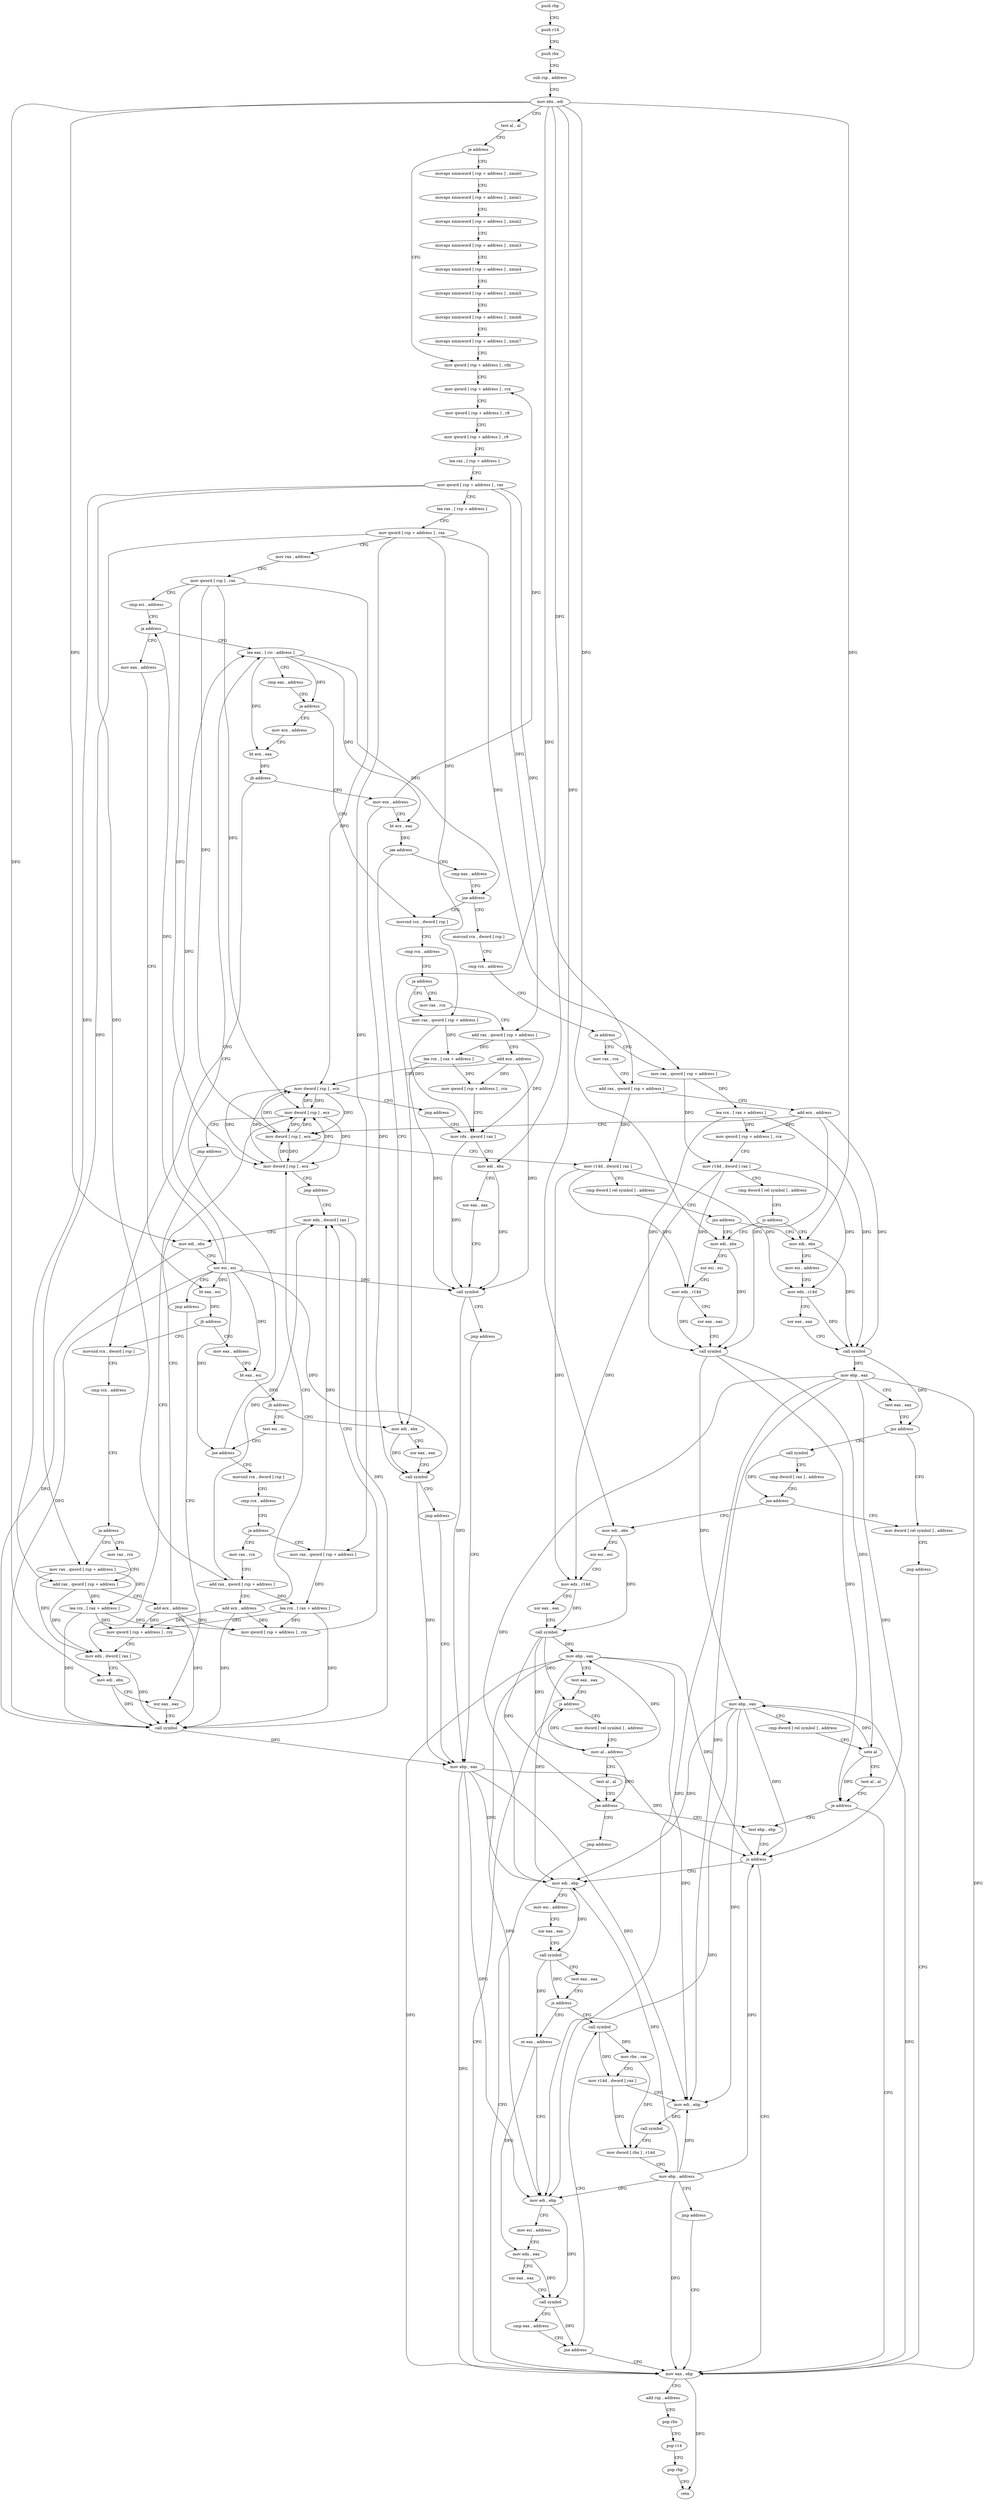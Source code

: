 digraph "func" {
"4268992" [label = "push rbp" ]
"4268993" [label = "push r14" ]
"4268995" [label = "push rbx" ]
"4268996" [label = "sub rsp , address" ]
"4269003" [label = "mov ebx , edi" ]
"4269005" [label = "test al , al" ]
"4269007" [label = "je address" ]
"4269064" [label = "mov qword [ rsp + address ] , rdx" ]
"4269009" [label = "movaps xmmword [ rsp + address ] , xmm0" ]
"4269069" [label = "mov qword [ rsp + address ] , rcx" ]
"4269074" [label = "mov qword [ rsp + address ] , r8" ]
"4269079" [label = "mov qword [ rsp + address ] , r9" ]
"4269084" [label = "lea rax , [ rsp + address ]" ]
"4269089" [label = "mov qword [ rsp + address ] , rax" ]
"4269094" [label = "lea rax , [ rsp + address ]" ]
"4269102" [label = "mov qword [ rsp + address ] , rax" ]
"4269107" [label = "mov rax , address" ]
"4269117" [label = "mov qword [ rsp ] , rax" ]
"4269121" [label = "cmp esi , address" ]
"4269124" [label = "ja address" ]
"4269183" [label = "lea eax , [ rsi - address ]" ]
"4269126" [label = "mov eax , address" ]
"4269014" [label = "movaps xmmword [ rsp + address ] , xmm1" ]
"4269019" [label = "movaps xmmword [ rsp + address ] , xmm2" ]
"4269024" [label = "movaps xmmword [ rsp + address ] , xmm3" ]
"4269032" [label = "movaps xmmword [ rsp + address ] , xmm4" ]
"4269040" [label = "movaps xmmword [ rsp + address ] , xmm5" ]
"4269048" [label = "movaps xmmword [ rsp + address ] , xmm6" ]
"4269056" [label = "movaps xmmword [ rsp + address ] , xmm7" ]
"4269189" [label = "cmp eax , address" ]
"4269192" [label = "ja address" ]
"4269460" [label = "movsxd rcx , dword [ rsp ]" ]
"4269198" [label = "mov ecx , address" ]
"4269131" [label = "bt eax , esi" ]
"4269134" [label = "jb address" ]
"4269229" [label = "movsxd rcx , dword [ rsp ]" ]
"4269136" [label = "mov eax , address" ]
"4269464" [label = "cmp rcx , address" ]
"4269468" [label = "ja address" ]
"4269645" [label = "mov rax , qword [ rsp + address ]" ]
"4269474" [label = "mov rax , rcx" ]
"4269203" [label = "bt ecx , eax" ]
"4269206" [label = "jb address" ]
"4269208" [label = "mov ecx , address" ]
"4269233" [label = "cmp rcx , address" ]
"4269237" [label = "ja address" ]
"4269255" [label = "mov rax , qword [ rsp + address ]" ]
"4269239" [label = "mov rax , rcx" ]
"4269141" [label = "bt eax , esi" ]
"4269144" [label = "jb address" ]
"4269218" [label = "mov edi , ebx" ]
"4269146" [label = "test esi , esi" ]
"4269650" [label = "lea rcx , [ rax + address ]" ]
"4269654" [label = "mov qword [ rsp + address ] , rcx" ]
"4269659" [label = "mov rdx , qword [ rax ]" ]
"4269477" [label = "add rax , qword [ rsp + address ]" ]
"4269482" [label = "add ecx , address" ]
"4269485" [label = "mov dword [ rsp ] , ecx" ]
"4269488" [label = "jmp address" ]
"4269213" [label = "bt ecx , eax" ]
"4269216" [label = "jae address" ]
"4269296" [label = "cmp eax , address" ]
"4269260" [label = "lea rcx , [ rax + address ]" ]
"4269264" [label = "mov qword [ rsp + address ] , rcx" ]
"4269269" [label = "mov edx , dword [ rax ]" ]
"4269242" [label = "add rax , qword [ rsp + address ]" ]
"4269247" [label = "add ecx , address" ]
"4269250" [label = "mov dword [ rsp ] , ecx" ]
"4269253" [label = "jmp address" ]
"4269220" [label = "xor eax , eax" ]
"4269222" [label = "call symbol" ]
"4269227" [label = "jmp address" ]
"4269280" [label = "mov ebp , eax" ]
"4269148" [label = "jne address" ]
"4269150" [label = "movsxd rcx , dword [ rsp ]" ]
"4269282" [label = "mov eax , ebp" ]
"4269662" [label = "mov edi , ebx" ]
"4269664" [label = "xor eax , eax" ]
"4269666" [label = "call symbol" ]
"4269671" [label = "jmp address" ]
"4269299" [label = "jne address" ]
"4269305" [label = "movsxd rcx , dword [ rsp ]" ]
"4269271" [label = "mov edi , ebx" ]
"4269273" [label = "xor eax , eax" ]
"4269154" [label = "cmp rcx , address" ]
"4269158" [label = "ja address" ]
"4269493" [label = "mov rax , qword [ rsp + address ]" ]
"4269164" [label = "mov rax , rcx" ]
"4269309" [label = "cmp rcx , address" ]
"4269313" [label = "ja address" ]
"4269518" [label = "mov rax , qword [ rsp + address ]" ]
"4269319" [label = "mov rax , rcx" ]
"4269498" [label = "lea rcx , [ rax + address ]" ]
"4269502" [label = "mov qword [ rsp + address ] , rcx" ]
"4269507" [label = "mov edx , dword [ rax ]" ]
"4269167" [label = "add rax , qword [ rsp + address ]" ]
"4269172" [label = "add ecx , address" ]
"4269175" [label = "mov dword [ rsp ] , ecx" ]
"4269178" [label = "jmp address" ]
"4269523" [label = "lea rcx , [ rax + address ]" ]
"4269527" [label = "mov qword [ rsp + address ] , rcx" ]
"4269532" [label = "mov r14d , dword [ rax ]" ]
"4269535" [label = "cmp dword [ rel symbol ] , address" ]
"4269542" [label = "js address" ]
"4269349" [label = "mov edi , ebx" ]
"4269548" [label = "mov edi , ebx" ]
"4269322" [label = "add rax , qword [ rsp + address ]" ]
"4269327" [label = "add ecx , address" ]
"4269330" [label = "mov dword [ rsp ] , ecx" ]
"4269333" [label = "mov r14d , dword [ rax ]" ]
"4269336" [label = "cmp dword [ rel symbol ] , address" ]
"4269343" [label = "jns address" ]
"4269275" [label = "call symbol" ]
"4269509" [label = "mov edi , ebx" ]
"4269511" [label = "xor esi , esi" ]
"4269513" [label = "jmp address" ]
"4269351" [label = "xor esi , esi" ]
"4269353" [label = "mov edx , r14d" ]
"4269356" [label = "xor eax , eax" ]
"4269358" [label = "call symbol" ]
"4269363" [label = "mov ebp , eax" ]
"4269365" [label = "cmp dword [ rel symbol ] , address" ]
"4269372" [label = "sete al" ]
"4269375" [label = "test al , al" ]
"4269377" [label = "je address" ]
"4269379" [label = "test ebp , ebp" ]
"4269550" [label = "mov esi , address" ]
"4269555" [label = "mov edx , r14d" ]
"4269558" [label = "xor eax , eax" ]
"4269560" [label = "call symbol" ]
"4269565" [label = "mov ebp , eax" ]
"4269567" [label = "test eax , eax" ]
"4269569" [label = "jns address" ]
"4269630" [label = "mov dword [ rel symbol ] , address" ]
"4269571" [label = "call symbol" ]
"4269284" [label = "add rsp , address" ]
"4269291" [label = "pop rbx" ]
"4269292" [label = "pop r14" ]
"4269294" [label = "pop rbp" ]
"4269295" [label = "retn" ]
"4269381" [label = "js address" ]
"4269383" [label = "mov edi , ebp" ]
"4269640" [label = "jmp address" ]
"4269576" [label = "cmp dword [ rax ] , address" ]
"4269579" [label = "jne address" ]
"4269581" [label = "mov edi , ebx" ]
"4269385" [label = "mov esi , address" ]
"4269390" [label = "xor eax , eax" ]
"4269392" [label = "call symbol" ]
"4269397" [label = "test eax , eax" ]
"4269399" [label = "js address" ]
"4269429" [label = "call symbol" ]
"4269401" [label = "or eax , address" ]
"4269583" [label = "xor esi , esi" ]
"4269585" [label = "mov edx , r14d" ]
"4269588" [label = "xor eax , eax" ]
"4269590" [label = "call symbol" ]
"4269595" [label = "mov ebp , eax" ]
"4269597" [label = "test eax , eax" ]
"4269599" [label = "js address" ]
"4269605" [label = "mov dword [ rel symbol ] , address" ]
"4269434" [label = "mov rbx , rax" ]
"4269437" [label = "mov r14d , dword [ rax ]" ]
"4269440" [label = "mov edi , ebp" ]
"4269442" [label = "call symbol" ]
"4269447" [label = "mov dword [ rbx ] , r14d" ]
"4269450" [label = "mov ebp , address" ]
"4269455" [label = "jmp address" ]
"4269404" [label = "mov edi , ebp" ]
"4269406" [label = "mov esi , address" ]
"4269411" [label = "mov edx , eax" ]
"4269413" [label = "xor eax , eax" ]
"4269415" [label = "call symbol" ]
"4269420" [label = "cmp eax , address" ]
"4269423" [label = "jne address" ]
"4269615" [label = "mov al , address" ]
"4269617" [label = "test al , al" ]
"4269619" [label = "jne address" ]
"4269625" [label = "jmp address" ]
"4268992" -> "4268993" [ label = "CFG" ]
"4268993" -> "4268995" [ label = "CFG" ]
"4268995" -> "4268996" [ label = "CFG" ]
"4268996" -> "4269003" [ label = "CFG" ]
"4269003" -> "4269005" [ label = "CFG" ]
"4269003" -> "4269218" [ label = "DFG" ]
"4269003" -> "4269662" [ label = "DFG" ]
"4269003" -> "4269271" [ label = "DFG" ]
"4269003" -> "4269509" [ label = "DFG" ]
"4269003" -> "4269349" [ label = "DFG" ]
"4269003" -> "4269548" [ label = "DFG" ]
"4269003" -> "4269581" [ label = "DFG" ]
"4269005" -> "4269007" [ label = "CFG" ]
"4269007" -> "4269064" [ label = "CFG" ]
"4269007" -> "4269009" [ label = "CFG" ]
"4269064" -> "4269069" [ label = "CFG" ]
"4269009" -> "4269014" [ label = "CFG" ]
"4269069" -> "4269074" [ label = "CFG" ]
"4269074" -> "4269079" [ label = "CFG" ]
"4269079" -> "4269084" [ label = "CFG" ]
"4269084" -> "4269089" [ label = "CFG" ]
"4269089" -> "4269094" [ label = "CFG" ]
"4269089" -> "4269477" [ label = "DFG" ]
"4269089" -> "4269242" [ label = "DFG" ]
"4269089" -> "4269167" [ label = "DFG" ]
"4269089" -> "4269322" [ label = "DFG" ]
"4269094" -> "4269102" [ label = "CFG" ]
"4269102" -> "4269107" [ label = "CFG" ]
"4269102" -> "4269645" [ label = "DFG" ]
"4269102" -> "4269255" [ label = "DFG" ]
"4269102" -> "4269493" [ label = "DFG" ]
"4269102" -> "4269518" [ label = "DFG" ]
"4269107" -> "4269117" [ label = "CFG" ]
"4269117" -> "4269121" [ label = "CFG" ]
"4269117" -> "4269485" [ label = "DFG" ]
"4269117" -> "4269250" [ label = "DFG" ]
"4269117" -> "4269175" [ label = "DFG" ]
"4269117" -> "4269330" [ label = "DFG" ]
"4269121" -> "4269124" [ label = "CFG" ]
"4269124" -> "4269183" [ label = "CFG" ]
"4269124" -> "4269126" [ label = "CFG" ]
"4269183" -> "4269189" [ label = "CFG" ]
"4269183" -> "4269192" [ label = "DFG" ]
"4269183" -> "4269203" [ label = "DFG" ]
"4269183" -> "4269213" [ label = "DFG" ]
"4269183" -> "4269299" [ label = "DFG" ]
"4269126" -> "4269131" [ label = "CFG" ]
"4269014" -> "4269019" [ label = "CFG" ]
"4269019" -> "4269024" [ label = "CFG" ]
"4269024" -> "4269032" [ label = "CFG" ]
"4269032" -> "4269040" [ label = "CFG" ]
"4269040" -> "4269048" [ label = "CFG" ]
"4269048" -> "4269056" [ label = "CFG" ]
"4269056" -> "4269064" [ label = "CFG" ]
"4269189" -> "4269192" [ label = "CFG" ]
"4269192" -> "4269460" [ label = "CFG" ]
"4269192" -> "4269198" [ label = "CFG" ]
"4269460" -> "4269464" [ label = "CFG" ]
"4269198" -> "4269203" [ label = "CFG" ]
"4269131" -> "4269134" [ label = "DFG" ]
"4269134" -> "4269229" [ label = "CFG" ]
"4269134" -> "4269136" [ label = "CFG" ]
"4269229" -> "4269233" [ label = "CFG" ]
"4269136" -> "4269141" [ label = "CFG" ]
"4269464" -> "4269468" [ label = "CFG" ]
"4269468" -> "4269645" [ label = "CFG" ]
"4269468" -> "4269474" [ label = "CFG" ]
"4269645" -> "4269650" [ label = "DFG" ]
"4269645" -> "4269659" [ label = "DFG" ]
"4269474" -> "4269477" [ label = "CFG" ]
"4269203" -> "4269206" [ label = "DFG" ]
"4269206" -> "4269229" [ label = "CFG" ]
"4269206" -> "4269208" [ label = "CFG" ]
"4269208" -> "4269213" [ label = "CFG" ]
"4269208" -> "4269069" [ label = "DFG" ]
"4269208" -> "4269222" [ label = "DFG" ]
"4269233" -> "4269237" [ label = "CFG" ]
"4269237" -> "4269255" [ label = "CFG" ]
"4269237" -> "4269239" [ label = "CFG" ]
"4269255" -> "4269260" [ label = "DFG" ]
"4269255" -> "4269269" [ label = "DFG" ]
"4269239" -> "4269242" [ label = "CFG" ]
"4269141" -> "4269144" [ label = "DFG" ]
"4269144" -> "4269218" [ label = "CFG" ]
"4269144" -> "4269146" [ label = "CFG" ]
"4269218" -> "4269220" [ label = "CFG" ]
"4269218" -> "4269222" [ label = "DFG" ]
"4269146" -> "4269148" [ label = "CFG" ]
"4269650" -> "4269654" [ label = "DFG" ]
"4269650" -> "4269666" [ label = "DFG" ]
"4269654" -> "4269659" [ label = "CFG" ]
"4269659" -> "4269662" [ label = "CFG" ]
"4269659" -> "4269666" [ label = "DFG" ]
"4269477" -> "4269482" [ label = "CFG" ]
"4269477" -> "4269650" [ label = "DFG" ]
"4269477" -> "4269659" [ label = "DFG" ]
"4269482" -> "4269485" [ label = "CFG" ]
"4269482" -> "4269654" [ label = "DFG" ]
"4269482" -> "4269666" [ label = "DFG" ]
"4269485" -> "4269488" [ label = "CFG" ]
"4269485" -> "4269250" [ label = "DFG" ]
"4269485" -> "4269175" [ label = "DFG" ]
"4269485" -> "4269330" [ label = "DFG" ]
"4269488" -> "4269659" [ label = "CFG" ]
"4269213" -> "4269216" [ label = "DFG" ]
"4269216" -> "4269296" [ label = "CFG" ]
"4269216" -> "4269218" [ label = "CFG" ]
"4269296" -> "4269299" [ label = "CFG" ]
"4269260" -> "4269264" [ label = "DFG" ]
"4269260" -> "4269275" [ label = "DFG" ]
"4269260" -> "4269502" [ label = "DFG" ]
"4269264" -> "4269269" [ label = "CFG" ]
"4269269" -> "4269271" [ label = "CFG" ]
"4269269" -> "4269275" [ label = "DFG" ]
"4269242" -> "4269247" [ label = "CFG" ]
"4269242" -> "4269260" [ label = "DFG" ]
"4269242" -> "4269269" [ label = "DFG" ]
"4269247" -> "4269250" [ label = "CFG" ]
"4269247" -> "4269264" [ label = "DFG" ]
"4269247" -> "4269275" [ label = "DFG" ]
"4269247" -> "4269502" [ label = "DFG" ]
"4269250" -> "4269253" [ label = "CFG" ]
"4269250" -> "4269485" [ label = "DFG" ]
"4269250" -> "4269175" [ label = "DFG" ]
"4269250" -> "4269330" [ label = "DFG" ]
"4269253" -> "4269269" [ label = "CFG" ]
"4269220" -> "4269222" [ label = "CFG" ]
"4269222" -> "4269227" [ label = "CFG" ]
"4269222" -> "4269280" [ label = "DFG" ]
"4269227" -> "4269280" [ label = "CFG" ]
"4269280" -> "4269282" [ label = "DFG" ]
"4269280" -> "4269381" [ label = "DFG" ]
"4269280" -> "4269383" [ label = "DFG" ]
"4269280" -> "4269440" [ label = "DFG" ]
"4269280" -> "4269404" [ label = "DFG" ]
"4269148" -> "4269183" [ label = "CFG" ]
"4269148" -> "4269150" [ label = "CFG" ]
"4269150" -> "4269154" [ label = "CFG" ]
"4269282" -> "4269284" [ label = "CFG" ]
"4269282" -> "4269295" [ label = "DFG" ]
"4269662" -> "4269664" [ label = "CFG" ]
"4269662" -> "4269666" [ label = "DFG" ]
"4269664" -> "4269666" [ label = "CFG" ]
"4269666" -> "4269671" [ label = "CFG" ]
"4269666" -> "4269280" [ label = "DFG" ]
"4269671" -> "4269280" [ label = "CFG" ]
"4269299" -> "4269460" [ label = "CFG" ]
"4269299" -> "4269305" [ label = "CFG" ]
"4269305" -> "4269309" [ label = "CFG" ]
"4269271" -> "4269273" [ label = "CFG" ]
"4269271" -> "4269275" [ label = "DFG" ]
"4269273" -> "4269275" [ label = "CFG" ]
"4269154" -> "4269158" [ label = "CFG" ]
"4269158" -> "4269493" [ label = "CFG" ]
"4269158" -> "4269164" [ label = "CFG" ]
"4269493" -> "4269498" [ label = "DFG" ]
"4269493" -> "4269507" [ label = "DFG" ]
"4269164" -> "4269167" [ label = "CFG" ]
"4269309" -> "4269313" [ label = "CFG" ]
"4269313" -> "4269518" [ label = "CFG" ]
"4269313" -> "4269319" [ label = "CFG" ]
"4269518" -> "4269523" [ label = "DFG" ]
"4269518" -> "4269532" [ label = "DFG" ]
"4269319" -> "4269322" [ label = "CFG" ]
"4269498" -> "4269502" [ label = "DFG" ]
"4269498" -> "4269264" [ label = "DFG" ]
"4269498" -> "4269275" [ label = "DFG" ]
"4269502" -> "4269507" [ label = "CFG" ]
"4269507" -> "4269509" [ label = "CFG" ]
"4269507" -> "4269275" [ label = "DFG" ]
"4269167" -> "4269172" [ label = "CFG" ]
"4269167" -> "4269498" [ label = "DFG" ]
"4269167" -> "4269507" [ label = "DFG" ]
"4269172" -> "4269175" [ label = "CFG" ]
"4269172" -> "4269264" [ label = "DFG" ]
"4269172" -> "4269275" [ label = "DFG" ]
"4269172" -> "4269502" [ label = "DFG" ]
"4269175" -> "4269178" [ label = "CFG" ]
"4269175" -> "4269485" [ label = "DFG" ]
"4269175" -> "4269250" [ label = "DFG" ]
"4269175" -> "4269330" [ label = "DFG" ]
"4269178" -> "4269507" [ label = "CFG" ]
"4269523" -> "4269527" [ label = "DFG" ]
"4269523" -> "4269358" [ label = "DFG" ]
"4269523" -> "4269560" [ label = "DFG" ]
"4269527" -> "4269532" [ label = "CFG" ]
"4269532" -> "4269535" [ label = "CFG" ]
"4269532" -> "4269353" [ label = "DFG" ]
"4269532" -> "4269555" [ label = "DFG" ]
"4269532" -> "4269585" [ label = "DFG" ]
"4269535" -> "4269542" [ label = "CFG" ]
"4269542" -> "4269349" [ label = "CFG" ]
"4269542" -> "4269548" [ label = "CFG" ]
"4269349" -> "4269351" [ label = "CFG" ]
"4269349" -> "4269358" [ label = "DFG" ]
"4269548" -> "4269550" [ label = "CFG" ]
"4269548" -> "4269560" [ label = "DFG" ]
"4269322" -> "4269327" [ label = "CFG" ]
"4269322" -> "4269333" [ label = "DFG" ]
"4269327" -> "4269330" [ label = "CFG" ]
"4269327" -> "4269527" [ label = "DFG" ]
"4269327" -> "4269358" [ label = "DFG" ]
"4269327" -> "4269560" [ label = "DFG" ]
"4269330" -> "4269333" [ label = "CFG" ]
"4269330" -> "4269485" [ label = "DFG" ]
"4269330" -> "4269250" [ label = "DFG" ]
"4269330" -> "4269175" [ label = "DFG" ]
"4269333" -> "4269336" [ label = "CFG" ]
"4269333" -> "4269353" [ label = "DFG" ]
"4269333" -> "4269555" [ label = "DFG" ]
"4269333" -> "4269585" [ label = "DFG" ]
"4269336" -> "4269343" [ label = "CFG" ]
"4269343" -> "4269548" [ label = "CFG" ]
"4269343" -> "4269349" [ label = "CFG" ]
"4269275" -> "4269280" [ label = "DFG" ]
"4269509" -> "4269511" [ label = "CFG" ]
"4269509" -> "4269275" [ label = "DFG" ]
"4269511" -> "4269513" [ label = "CFG" ]
"4269511" -> "4269124" [ label = "DFG" ]
"4269511" -> "4269183" [ label = "DFG" ]
"4269511" -> "4269131" [ label = "DFG" ]
"4269511" -> "4269141" [ label = "DFG" ]
"4269511" -> "4269148" [ label = "DFG" ]
"4269511" -> "4269222" [ label = "DFG" ]
"4269511" -> "4269666" [ label = "DFG" ]
"4269511" -> "4269275" [ label = "DFG" ]
"4269513" -> "4269273" [ label = "CFG" ]
"4269351" -> "4269353" [ label = "CFG" ]
"4269353" -> "4269356" [ label = "CFG" ]
"4269353" -> "4269358" [ label = "DFG" ]
"4269356" -> "4269358" [ label = "CFG" ]
"4269358" -> "4269363" [ label = "DFG" ]
"4269358" -> "4269372" [ label = "DFG" ]
"4269358" -> "4269377" [ label = "DFG" ]
"4269363" -> "4269365" [ label = "CFG" ]
"4269363" -> "4269282" [ label = "DFG" ]
"4269363" -> "4269381" [ label = "DFG" ]
"4269363" -> "4269383" [ label = "DFG" ]
"4269363" -> "4269440" [ label = "DFG" ]
"4269363" -> "4269404" [ label = "DFG" ]
"4269365" -> "4269372" [ label = "CFG" ]
"4269372" -> "4269375" [ label = "CFG" ]
"4269372" -> "4269363" [ label = "DFG" ]
"4269372" -> "4269377" [ label = "DFG" ]
"4269375" -> "4269377" [ label = "CFG" ]
"4269377" -> "4269282" [ label = "CFG" ]
"4269377" -> "4269379" [ label = "CFG" ]
"4269379" -> "4269381" [ label = "CFG" ]
"4269550" -> "4269555" [ label = "CFG" ]
"4269555" -> "4269558" [ label = "CFG" ]
"4269555" -> "4269560" [ label = "DFG" ]
"4269558" -> "4269560" [ label = "CFG" ]
"4269560" -> "4269565" [ label = "DFG" ]
"4269560" -> "4269569" [ label = "DFG" ]
"4269565" -> "4269567" [ label = "CFG" ]
"4269565" -> "4269282" [ label = "DFG" ]
"4269565" -> "4269381" [ label = "DFG" ]
"4269565" -> "4269383" [ label = "DFG" ]
"4269565" -> "4269440" [ label = "DFG" ]
"4269565" -> "4269404" [ label = "DFG" ]
"4269567" -> "4269569" [ label = "CFG" ]
"4269569" -> "4269630" [ label = "CFG" ]
"4269569" -> "4269571" [ label = "CFG" ]
"4269630" -> "4269640" [ label = "CFG" ]
"4269571" -> "4269576" [ label = "CFG" ]
"4269571" -> "4269579" [ label = "DFG" ]
"4269284" -> "4269291" [ label = "CFG" ]
"4269291" -> "4269292" [ label = "CFG" ]
"4269292" -> "4269294" [ label = "CFG" ]
"4269294" -> "4269295" [ label = "CFG" ]
"4269381" -> "4269282" [ label = "CFG" ]
"4269381" -> "4269383" [ label = "CFG" ]
"4269383" -> "4269385" [ label = "CFG" ]
"4269383" -> "4269392" [ label = "DFG" ]
"4269640" -> "4269282" [ label = "CFG" ]
"4269576" -> "4269579" [ label = "CFG" ]
"4269579" -> "4269630" [ label = "CFG" ]
"4269579" -> "4269581" [ label = "CFG" ]
"4269581" -> "4269583" [ label = "CFG" ]
"4269581" -> "4269590" [ label = "DFG" ]
"4269385" -> "4269390" [ label = "CFG" ]
"4269390" -> "4269392" [ label = "CFG" ]
"4269392" -> "4269397" [ label = "CFG" ]
"4269392" -> "4269399" [ label = "DFG" ]
"4269392" -> "4269401" [ label = "DFG" ]
"4269397" -> "4269399" [ label = "CFG" ]
"4269399" -> "4269429" [ label = "CFG" ]
"4269399" -> "4269401" [ label = "CFG" ]
"4269429" -> "4269434" [ label = "DFG" ]
"4269429" -> "4269437" [ label = "DFG" ]
"4269401" -> "4269404" [ label = "CFG" ]
"4269401" -> "4269411" [ label = "DFG" ]
"4269583" -> "4269585" [ label = "CFG" ]
"4269585" -> "4269588" [ label = "CFG" ]
"4269585" -> "4269590" [ label = "DFG" ]
"4269588" -> "4269590" [ label = "CFG" ]
"4269590" -> "4269595" [ label = "DFG" ]
"4269590" -> "4269599" [ label = "DFG" ]
"4269590" -> "4269615" [ label = "DFG" ]
"4269590" -> "4269619" [ label = "DFG" ]
"4269595" -> "4269597" [ label = "CFG" ]
"4269595" -> "4269282" [ label = "DFG" ]
"4269595" -> "4269381" [ label = "DFG" ]
"4269595" -> "4269383" [ label = "DFG" ]
"4269595" -> "4269440" [ label = "DFG" ]
"4269595" -> "4269404" [ label = "DFG" ]
"4269597" -> "4269599" [ label = "CFG" ]
"4269599" -> "4269282" [ label = "CFG" ]
"4269599" -> "4269605" [ label = "CFG" ]
"4269605" -> "4269615" [ label = "CFG" ]
"4269434" -> "4269437" [ label = "CFG" ]
"4269434" -> "4269447" [ label = "DFG" ]
"4269437" -> "4269440" [ label = "CFG" ]
"4269437" -> "4269447" [ label = "DFG" ]
"4269440" -> "4269442" [ label = "DFG" ]
"4269442" -> "4269447" [ label = "CFG" ]
"4269447" -> "4269450" [ label = "CFG" ]
"4269450" -> "4269455" [ label = "CFG" ]
"4269450" -> "4269282" [ label = "DFG" ]
"4269450" -> "4269381" [ label = "DFG" ]
"4269450" -> "4269383" [ label = "DFG" ]
"4269450" -> "4269440" [ label = "DFG" ]
"4269450" -> "4269404" [ label = "DFG" ]
"4269455" -> "4269282" [ label = "CFG" ]
"4269404" -> "4269406" [ label = "CFG" ]
"4269404" -> "4269415" [ label = "DFG" ]
"4269406" -> "4269411" [ label = "CFG" ]
"4269411" -> "4269413" [ label = "CFG" ]
"4269411" -> "4269415" [ label = "DFG" ]
"4269413" -> "4269415" [ label = "CFG" ]
"4269415" -> "4269420" [ label = "CFG" ]
"4269415" -> "4269423" [ label = "DFG" ]
"4269420" -> "4269423" [ label = "CFG" ]
"4269423" -> "4269282" [ label = "CFG" ]
"4269423" -> "4269429" [ label = "CFG" ]
"4269615" -> "4269617" [ label = "CFG" ]
"4269615" -> "4269595" [ label = "DFG" ]
"4269615" -> "4269599" [ label = "DFG" ]
"4269615" -> "4269619" [ label = "DFG" ]
"4269617" -> "4269619" [ label = "CFG" ]
"4269619" -> "4269379" [ label = "CFG" ]
"4269619" -> "4269625" [ label = "CFG" ]
"4269625" -> "4269282" [ label = "CFG" ]
}
